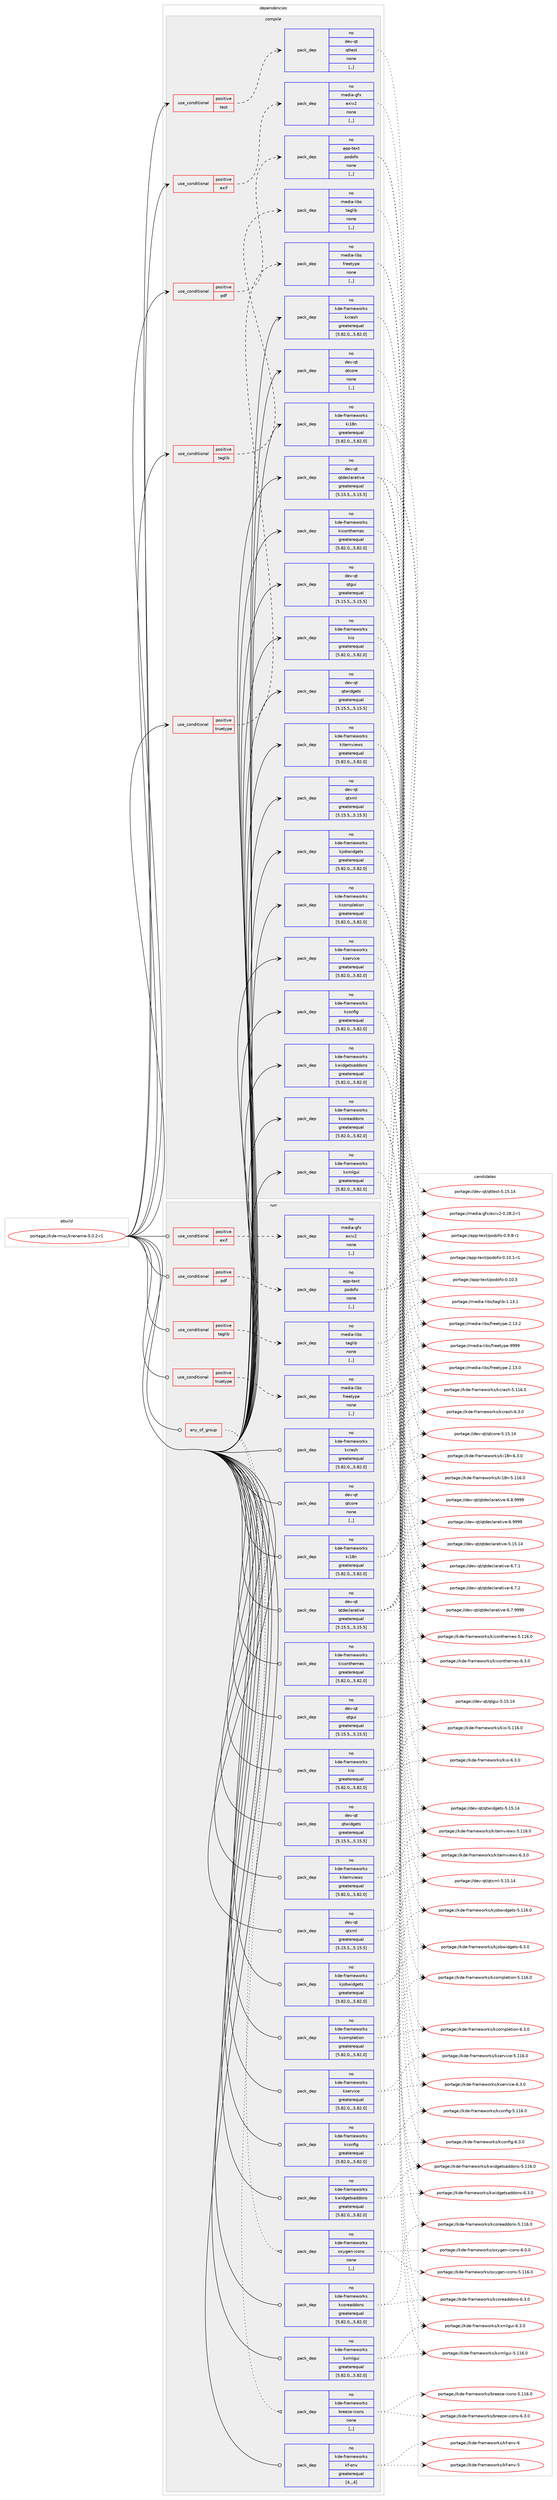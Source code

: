 digraph prolog {

# *************
# Graph options
# *************

newrank=true;
concentrate=true;
compound=true;
graph [rankdir=LR,fontname=Helvetica,fontsize=10,ranksep=1.5];#, ranksep=2.5, nodesep=0.2];
edge  [arrowhead=vee];
node  [fontname=Helvetica,fontsize=10];

# **********
# The ebuild
# **********

subgraph cluster_leftcol {
color=gray;
rank=same;
label=<<i>ebuild</i>>;
id [label="portage://kde-misc/krename-5.0.2-r1", color=red, width=4, href="../kde-misc/krename-5.0.2-r1.svg"];
}

# ****************
# The dependencies
# ****************

subgraph cluster_midcol {
color=gray;
label=<<i>dependencies</i>>;
subgraph cluster_compile {
fillcolor="#eeeeee";
style=filled;
label=<<i>compile</i>>;
subgraph cond66818 {
dependency261334 [label=<<TABLE BORDER="0" CELLBORDER="1" CELLSPACING="0" CELLPADDING="4"><TR><TD ROWSPAN="3" CELLPADDING="10">use_conditional</TD></TR><TR><TD>positive</TD></TR><TR><TD>exif</TD></TR></TABLE>>, shape=none, color=red];
subgraph pack192500 {
dependency261335 [label=<<TABLE BORDER="0" CELLBORDER="1" CELLSPACING="0" CELLPADDING="4" WIDTH="220"><TR><TD ROWSPAN="6" CELLPADDING="30">pack_dep</TD></TR><TR><TD WIDTH="110">no</TD></TR><TR><TD>media-gfx</TD></TR><TR><TD>exiv2</TD></TR><TR><TD>none</TD></TR><TR><TD>[,,]</TD></TR></TABLE>>, shape=none, color=blue];
}
dependency261334:e -> dependency261335:w [weight=20,style="dashed",arrowhead="vee"];
}
id:e -> dependency261334:w [weight=20,style="solid",arrowhead="vee"];
subgraph cond66819 {
dependency261336 [label=<<TABLE BORDER="0" CELLBORDER="1" CELLSPACING="0" CELLPADDING="4"><TR><TD ROWSPAN="3" CELLPADDING="10">use_conditional</TD></TR><TR><TD>positive</TD></TR><TR><TD>pdf</TD></TR></TABLE>>, shape=none, color=red];
subgraph pack192501 {
dependency261337 [label=<<TABLE BORDER="0" CELLBORDER="1" CELLSPACING="0" CELLPADDING="4" WIDTH="220"><TR><TD ROWSPAN="6" CELLPADDING="30">pack_dep</TD></TR><TR><TD WIDTH="110">no</TD></TR><TR><TD>app-text</TD></TR><TR><TD>podofo</TD></TR><TR><TD>none</TD></TR><TR><TD>[,,]</TD></TR></TABLE>>, shape=none, color=blue];
}
dependency261336:e -> dependency261337:w [weight=20,style="dashed",arrowhead="vee"];
}
id:e -> dependency261336:w [weight=20,style="solid",arrowhead="vee"];
subgraph cond66820 {
dependency261338 [label=<<TABLE BORDER="0" CELLBORDER="1" CELLSPACING="0" CELLPADDING="4"><TR><TD ROWSPAN="3" CELLPADDING="10">use_conditional</TD></TR><TR><TD>positive</TD></TR><TR><TD>taglib</TD></TR></TABLE>>, shape=none, color=red];
subgraph pack192502 {
dependency261339 [label=<<TABLE BORDER="0" CELLBORDER="1" CELLSPACING="0" CELLPADDING="4" WIDTH="220"><TR><TD ROWSPAN="6" CELLPADDING="30">pack_dep</TD></TR><TR><TD WIDTH="110">no</TD></TR><TR><TD>media-libs</TD></TR><TR><TD>taglib</TD></TR><TR><TD>none</TD></TR><TR><TD>[,,]</TD></TR></TABLE>>, shape=none, color=blue];
}
dependency261338:e -> dependency261339:w [weight=20,style="dashed",arrowhead="vee"];
}
id:e -> dependency261338:w [weight=20,style="solid",arrowhead="vee"];
subgraph cond66821 {
dependency261340 [label=<<TABLE BORDER="0" CELLBORDER="1" CELLSPACING="0" CELLPADDING="4"><TR><TD ROWSPAN="3" CELLPADDING="10">use_conditional</TD></TR><TR><TD>positive</TD></TR><TR><TD>test</TD></TR></TABLE>>, shape=none, color=red];
subgraph pack192503 {
dependency261341 [label=<<TABLE BORDER="0" CELLBORDER="1" CELLSPACING="0" CELLPADDING="4" WIDTH="220"><TR><TD ROWSPAN="6" CELLPADDING="30">pack_dep</TD></TR><TR><TD WIDTH="110">no</TD></TR><TR><TD>dev-qt</TD></TR><TR><TD>qttest</TD></TR><TR><TD>none</TD></TR><TR><TD>[,,]</TD></TR></TABLE>>, shape=none, color=blue];
}
dependency261340:e -> dependency261341:w [weight=20,style="dashed",arrowhead="vee"];
}
id:e -> dependency261340:w [weight=20,style="solid",arrowhead="vee"];
subgraph cond66822 {
dependency261342 [label=<<TABLE BORDER="0" CELLBORDER="1" CELLSPACING="0" CELLPADDING="4"><TR><TD ROWSPAN="3" CELLPADDING="10">use_conditional</TD></TR><TR><TD>positive</TD></TR><TR><TD>truetype</TD></TR></TABLE>>, shape=none, color=red];
subgraph pack192504 {
dependency261343 [label=<<TABLE BORDER="0" CELLBORDER="1" CELLSPACING="0" CELLPADDING="4" WIDTH="220"><TR><TD ROWSPAN="6" CELLPADDING="30">pack_dep</TD></TR><TR><TD WIDTH="110">no</TD></TR><TR><TD>media-libs</TD></TR><TR><TD>freetype</TD></TR><TR><TD>none</TD></TR><TR><TD>[,,]</TD></TR></TABLE>>, shape=none, color=blue];
}
dependency261342:e -> dependency261343:w [weight=20,style="dashed",arrowhead="vee"];
}
id:e -> dependency261342:w [weight=20,style="solid",arrowhead="vee"];
subgraph pack192505 {
dependency261344 [label=<<TABLE BORDER="0" CELLBORDER="1" CELLSPACING="0" CELLPADDING="4" WIDTH="220"><TR><TD ROWSPAN="6" CELLPADDING="30">pack_dep</TD></TR><TR><TD WIDTH="110">no</TD></TR><TR><TD>dev-qt</TD></TR><TR><TD>qtcore</TD></TR><TR><TD>none</TD></TR><TR><TD>[,,]</TD></TR></TABLE>>, shape=none, color=blue];
}
id:e -> dependency261344:w [weight=20,style="solid",arrowhead="vee"];
subgraph pack192506 {
dependency261345 [label=<<TABLE BORDER="0" CELLBORDER="1" CELLSPACING="0" CELLPADDING="4" WIDTH="220"><TR><TD ROWSPAN="6" CELLPADDING="30">pack_dep</TD></TR><TR><TD WIDTH="110">no</TD></TR><TR><TD>dev-qt</TD></TR><TR><TD>qtdeclarative</TD></TR><TR><TD>greaterequal</TD></TR><TR><TD>[5.15.5,,,5.15.5]</TD></TR></TABLE>>, shape=none, color=blue];
}
id:e -> dependency261345:w [weight=20,style="solid",arrowhead="vee"];
subgraph pack192507 {
dependency261346 [label=<<TABLE BORDER="0" CELLBORDER="1" CELLSPACING="0" CELLPADDING="4" WIDTH="220"><TR><TD ROWSPAN="6" CELLPADDING="30">pack_dep</TD></TR><TR><TD WIDTH="110">no</TD></TR><TR><TD>dev-qt</TD></TR><TR><TD>qtgui</TD></TR><TR><TD>greaterequal</TD></TR><TR><TD>[5.15.5,,,5.15.5]</TD></TR></TABLE>>, shape=none, color=blue];
}
id:e -> dependency261346:w [weight=20,style="solid",arrowhead="vee"];
subgraph pack192508 {
dependency261347 [label=<<TABLE BORDER="0" CELLBORDER="1" CELLSPACING="0" CELLPADDING="4" WIDTH="220"><TR><TD ROWSPAN="6" CELLPADDING="30">pack_dep</TD></TR><TR><TD WIDTH="110">no</TD></TR><TR><TD>dev-qt</TD></TR><TR><TD>qtwidgets</TD></TR><TR><TD>greaterequal</TD></TR><TR><TD>[5.15.5,,,5.15.5]</TD></TR></TABLE>>, shape=none, color=blue];
}
id:e -> dependency261347:w [weight=20,style="solid",arrowhead="vee"];
subgraph pack192509 {
dependency261348 [label=<<TABLE BORDER="0" CELLBORDER="1" CELLSPACING="0" CELLPADDING="4" WIDTH="220"><TR><TD ROWSPAN="6" CELLPADDING="30">pack_dep</TD></TR><TR><TD WIDTH="110">no</TD></TR><TR><TD>dev-qt</TD></TR><TR><TD>qtxml</TD></TR><TR><TD>greaterequal</TD></TR><TR><TD>[5.15.5,,,5.15.5]</TD></TR></TABLE>>, shape=none, color=blue];
}
id:e -> dependency261348:w [weight=20,style="solid",arrowhead="vee"];
subgraph pack192510 {
dependency261349 [label=<<TABLE BORDER="0" CELLBORDER="1" CELLSPACING="0" CELLPADDING="4" WIDTH="220"><TR><TD ROWSPAN="6" CELLPADDING="30">pack_dep</TD></TR><TR><TD WIDTH="110">no</TD></TR><TR><TD>kde-frameworks</TD></TR><TR><TD>kcompletion</TD></TR><TR><TD>greaterequal</TD></TR><TR><TD>[5.82.0,,,5.82.0]</TD></TR></TABLE>>, shape=none, color=blue];
}
id:e -> dependency261349:w [weight=20,style="solid",arrowhead="vee"];
subgraph pack192511 {
dependency261350 [label=<<TABLE BORDER="0" CELLBORDER="1" CELLSPACING="0" CELLPADDING="4" WIDTH="220"><TR><TD ROWSPAN="6" CELLPADDING="30">pack_dep</TD></TR><TR><TD WIDTH="110">no</TD></TR><TR><TD>kde-frameworks</TD></TR><TR><TD>kconfig</TD></TR><TR><TD>greaterequal</TD></TR><TR><TD>[5.82.0,,,5.82.0]</TD></TR></TABLE>>, shape=none, color=blue];
}
id:e -> dependency261350:w [weight=20,style="solid",arrowhead="vee"];
subgraph pack192512 {
dependency261351 [label=<<TABLE BORDER="0" CELLBORDER="1" CELLSPACING="0" CELLPADDING="4" WIDTH="220"><TR><TD ROWSPAN="6" CELLPADDING="30">pack_dep</TD></TR><TR><TD WIDTH="110">no</TD></TR><TR><TD>kde-frameworks</TD></TR><TR><TD>kcoreaddons</TD></TR><TR><TD>greaterequal</TD></TR><TR><TD>[5.82.0,,,5.82.0]</TD></TR></TABLE>>, shape=none, color=blue];
}
id:e -> dependency261351:w [weight=20,style="solid",arrowhead="vee"];
subgraph pack192513 {
dependency261352 [label=<<TABLE BORDER="0" CELLBORDER="1" CELLSPACING="0" CELLPADDING="4" WIDTH="220"><TR><TD ROWSPAN="6" CELLPADDING="30">pack_dep</TD></TR><TR><TD WIDTH="110">no</TD></TR><TR><TD>kde-frameworks</TD></TR><TR><TD>kcrash</TD></TR><TR><TD>greaterequal</TD></TR><TR><TD>[5.82.0,,,5.82.0]</TD></TR></TABLE>>, shape=none, color=blue];
}
id:e -> dependency261352:w [weight=20,style="solid",arrowhead="vee"];
subgraph pack192514 {
dependency261353 [label=<<TABLE BORDER="0" CELLBORDER="1" CELLSPACING="0" CELLPADDING="4" WIDTH="220"><TR><TD ROWSPAN="6" CELLPADDING="30">pack_dep</TD></TR><TR><TD WIDTH="110">no</TD></TR><TR><TD>kde-frameworks</TD></TR><TR><TD>ki18n</TD></TR><TR><TD>greaterequal</TD></TR><TR><TD>[5.82.0,,,5.82.0]</TD></TR></TABLE>>, shape=none, color=blue];
}
id:e -> dependency261353:w [weight=20,style="solid",arrowhead="vee"];
subgraph pack192515 {
dependency261354 [label=<<TABLE BORDER="0" CELLBORDER="1" CELLSPACING="0" CELLPADDING="4" WIDTH="220"><TR><TD ROWSPAN="6" CELLPADDING="30">pack_dep</TD></TR><TR><TD WIDTH="110">no</TD></TR><TR><TD>kde-frameworks</TD></TR><TR><TD>kiconthemes</TD></TR><TR><TD>greaterequal</TD></TR><TR><TD>[5.82.0,,,5.82.0]</TD></TR></TABLE>>, shape=none, color=blue];
}
id:e -> dependency261354:w [weight=20,style="solid",arrowhead="vee"];
subgraph pack192516 {
dependency261355 [label=<<TABLE BORDER="0" CELLBORDER="1" CELLSPACING="0" CELLPADDING="4" WIDTH="220"><TR><TD ROWSPAN="6" CELLPADDING="30">pack_dep</TD></TR><TR><TD WIDTH="110">no</TD></TR><TR><TD>kde-frameworks</TD></TR><TR><TD>kio</TD></TR><TR><TD>greaterequal</TD></TR><TR><TD>[5.82.0,,,5.82.0]</TD></TR></TABLE>>, shape=none, color=blue];
}
id:e -> dependency261355:w [weight=20,style="solid",arrowhead="vee"];
subgraph pack192517 {
dependency261356 [label=<<TABLE BORDER="0" CELLBORDER="1" CELLSPACING="0" CELLPADDING="4" WIDTH="220"><TR><TD ROWSPAN="6" CELLPADDING="30">pack_dep</TD></TR><TR><TD WIDTH="110">no</TD></TR><TR><TD>kde-frameworks</TD></TR><TR><TD>kitemviews</TD></TR><TR><TD>greaterequal</TD></TR><TR><TD>[5.82.0,,,5.82.0]</TD></TR></TABLE>>, shape=none, color=blue];
}
id:e -> dependency261356:w [weight=20,style="solid",arrowhead="vee"];
subgraph pack192518 {
dependency261357 [label=<<TABLE BORDER="0" CELLBORDER="1" CELLSPACING="0" CELLPADDING="4" WIDTH="220"><TR><TD ROWSPAN="6" CELLPADDING="30">pack_dep</TD></TR><TR><TD WIDTH="110">no</TD></TR><TR><TD>kde-frameworks</TD></TR><TR><TD>kjobwidgets</TD></TR><TR><TD>greaterequal</TD></TR><TR><TD>[5.82.0,,,5.82.0]</TD></TR></TABLE>>, shape=none, color=blue];
}
id:e -> dependency261357:w [weight=20,style="solid",arrowhead="vee"];
subgraph pack192519 {
dependency261358 [label=<<TABLE BORDER="0" CELLBORDER="1" CELLSPACING="0" CELLPADDING="4" WIDTH="220"><TR><TD ROWSPAN="6" CELLPADDING="30">pack_dep</TD></TR><TR><TD WIDTH="110">no</TD></TR><TR><TD>kde-frameworks</TD></TR><TR><TD>kservice</TD></TR><TR><TD>greaterequal</TD></TR><TR><TD>[5.82.0,,,5.82.0]</TD></TR></TABLE>>, shape=none, color=blue];
}
id:e -> dependency261358:w [weight=20,style="solid",arrowhead="vee"];
subgraph pack192520 {
dependency261359 [label=<<TABLE BORDER="0" CELLBORDER="1" CELLSPACING="0" CELLPADDING="4" WIDTH="220"><TR><TD ROWSPAN="6" CELLPADDING="30">pack_dep</TD></TR><TR><TD WIDTH="110">no</TD></TR><TR><TD>kde-frameworks</TD></TR><TR><TD>kwidgetsaddons</TD></TR><TR><TD>greaterequal</TD></TR><TR><TD>[5.82.0,,,5.82.0]</TD></TR></TABLE>>, shape=none, color=blue];
}
id:e -> dependency261359:w [weight=20,style="solid",arrowhead="vee"];
subgraph pack192521 {
dependency261360 [label=<<TABLE BORDER="0" CELLBORDER="1" CELLSPACING="0" CELLPADDING="4" WIDTH="220"><TR><TD ROWSPAN="6" CELLPADDING="30">pack_dep</TD></TR><TR><TD WIDTH="110">no</TD></TR><TR><TD>kde-frameworks</TD></TR><TR><TD>kxmlgui</TD></TR><TR><TD>greaterequal</TD></TR><TR><TD>[5.82.0,,,5.82.0]</TD></TR></TABLE>>, shape=none, color=blue];
}
id:e -> dependency261360:w [weight=20,style="solid",arrowhead="vee"];
}
subgraph cluster_compileandrun {
fillcolor="#eeeeee";
style=filled;
label=<<i>compile and run</i>>;
}
subgraph cluster_run {
fillcolor="#eeeeee";
style=filled;
label=<<i>run</i>>;
subgraph any1864 {
dependency261361 [label=<<TABLE BORDER="0" CELLBORDER="1" CELLSPACING="0" CELLPADDING="4"><TR><TD CELLPADDING="10">any_of_group</TD></TR></TABLE>>, shape=none, color=red];subgraph pack192522 {
dependency261362 [label=<<TABLE BORDER="0" CELLBORDER="1" CELLSPACING="0" CELLPADDING="4" WIDTH="220"><TR><TD ROWSPAN="6" CELLPADDING="30">pack_dep</TD></TR><TR><TD WIDTH="110">no</TD></TR><TR><TD>kde-frameworks</TD></TR><TR><TD>breeze-icons</TD></TR><TR><TD>none</TD></TR><TR><TD>[,,]</TD></TR></TABLE>>, shape=none, color=blue];
}
dependency261361:e -> dependency261362:w [weight=20,style="dotted",arrowhead="oinv"];
subgraph pack192523 {
dependency261363 [label=<<TABLE BORDER="0" CELLBORDER="1" CELLSPACING="0" CELLPADDING="4" WIDTH="220"><TR><TD ROWSPAN="6" CELLPADDING="30">pack_dep</TD></TR><TR><TD WIDTH="110">no</TD></TR><TR><TD>kde-frameworks</TD></TR><TR><TD>oxygen-icons</TD></TR><TR><TD>none</TD></TR><TR><TD>[,,]</TD></TR></TABLE>>, shape=none, color=blue];
}
dependency261361:e -> dependency261363:w [weight=20,style="dotted",arrowhead="oinv"];
}
id:e -> dependency261361:w [weight=20,style="solid",arrowhead="odot"];
subgraph cond66823 {
dependency261364 [label=<<TABLE BORDER="0" CELLBORDER="1" CELLSPACING="0" CELLPADDING="4"><TR><TD ROWSPAN="3" CELLPADDING="10">use_conditional</TD></TR><TR><TD>positive</TD></TR><TR><TD>exif</TD></TR></TABLE>>, shape=none, color=red];
subgraph pack192524 {
dependency261365 [label=<<TABLE BORDER="0" CELLBORDER="1" CELLSPACING="0" CELLPADDING="4" WIDTH="220"><TR><TD ROWSPAN="6" CELLPADDING="30">pack_dep</TD></TR><TR><TD WIDTH="110">no</TD></TR><TR><TD>media-gfx</TD></TR><TR><TD>exiv2</TD></TR><TR><TD>none</TD></TR><TR><TD>[,,]</TD></TR></TABLE>>, shape=none, color=blue];
}
dependency261364:e -> dependency261365:w [weight=20,style="dashed",arrowhead="vee"];
}
id:e -> dependency261364:w [weight=20,style="solid",arrowhead="odot"];
subgraph cond66824 {
dependency261366 [label=<<TABLE BORDER="0" CELLBORDER="1" CELLSPACING="0" CELLPADDING="4"><TR><TD ROWSPAN="3" CELLPADDING="10">use_conditional</TD></TR><TR><TD>positive</TD></TR><TR><TD>pdf</TD></TR></TABLE>>, shape=none, color=red];
subgraph pack192525 {
dependency261367 [label=<<TABLE BORDER="0" CELLBORDER="1" CELLSPACING="0" CELLPADDING="4" WIDTH="220"><TR><TD ROWSPAN="6" CELLPADDING="30">pack_dep</TD></TR><TR><TD WIDTH="110">no</TD></TR><TR><TD>app-text</TD></TR><TR><TD>podofo</TD></TR><TR><TD>none</TD></TR><TR><TD>[,,]</TD></TR></TABLE>>, shape=none, color=blue];
}
dependency261366:e -> dependency261367:w [weight=20,style="dashed",arrowhead="vee"];
}
id:e -> dependency261366:w [weight=20,style="solid",arrowhead="odot"];
subgraph cond66825 {
dependency261368 [label=<<TABLE BORDER="0" CELLBORDER="1" CELLSPACING="0" CELLPADDING="4"><TR><TD ROWSPAN="3" CELLPADDING="10">use_conditional</TD></TR><TR><TD>positive</TD></TR><TR><TD>taglib</TD></TR></TABLE>>, shape=none, color=red];
subgraph pack192526 {
dependency261369 [label=<<TABLE BORDER="0" CELLBORDER="1" CELLSPACING="0" CELLPADDING="4" WIDTH="220"><TR><TD ROWSPAN="6" CELLPADDING="30">pack_dep</TD></TR><TR><TD WIDTH="110">no</TD></TR><TR><TD>media-libs</TD></TR><TR><TD>taglib</TD></TR><TR><TD>none</TD></TR><TR><TD>[,,]</TD></TR></TABLE>>, shape=none, color=blue];
}
dependency261368:e -> dependency261369:w [weight=20,style="dashed",arrowhead="vee"];
}
id:e -> dependency261368:w [weight=20,style="solid",arrowhead="odot"];
subgraph cond66826 {
dependency261370 [label=<<TABLE BORDER="0" CELLBORDER="1" CELLSPACING="0" CELLPADDING="4"><TR><TD ROWSPAN="3" CELLPADDING="10">use_conditional</TD></TR><TR><TD>positive</TD></TR><TR><TD>truetype</TD></TR></TABLE>>, shape=none, color=red];
subgraph pack192527 {
dependency261371 [label=<<TABLE BORDER="0" CELLBORDER="1" CELLSPACING="0" CELLPADDING="4" WIDTH="220"><TR><TD ROWSPAN="6" CELLPADDING="30">pack_dep</TD></TR><TR><TD WIDTH="110">no</TD></TR><TR><TD>media-libs</TD></TR><TR><TD>freetype</TD></TR><TR><TD>none</TD></TR><TR><TD>[,,]</TD></TR></TABLE>>, shape=none, color=blue];
}
dependency261370:e -> dependency261371:w [weight=20,style="dashed",arrowhead="vee"];
}
id:e -> dependency261370:w [weight=20,style="solid",arrowhead="odot"];
subgraph pack192528 {
dependency261372 [label=<<TABLE BORDER="0" CELLBORDER="1" CELLSPACING="0" CELLPADDING="4" WIDTH="220"><TR><TD ROWSPAN="6" CELLPADDING="30">pack_dep</TD></TR><TR><TD WIDTH="110">no</TD></TR><TR><TD>dev-qt</TD></TR><TR><TD>qtcore</TD></TR><TR><TD>none</TD></TR><TR><TD>[,,]</TD></TR></TABLE>>, shape=none, color=blue];
}
id:e -> dependency261372:w [weight=20,style="solid",arrowhead="odot"];
subgraph pack192529 {
dependency261373 [label=<<TABLE BORDER="0" CELLBORDER="1" CELLSPACING="0" CELLPADDING="4" WIDTH="220"><TR><TD ROWSPAN="6" CELLPADDING="30">pack_dep</TD></TR><TR><TD WIDTH="110">no</TD></TR><TR><TD>dev-qt</TD></TR><TR><TD>qtdeclarative</TD></TR><TR><TD>greaterequal</TD></TR><TR><TD>[5.15.5,,,5.15.5]</TD></TR></TABLE>>, shape=none, color=blue];
}
id:e -> dependency261373:w [weight=20,style="solid",arrowhead="odot"];
subgraph pack192530 {
dependency261374 [label=<<TABLE BORDER="0" CELLBORDER="1" CELLSPACING="0" CELLPADDING="4" WIDTH="220"><TR><TD ROWSPAN="6" CELLPADDING="30">pack_dep</TD></TR><TR><TD WIDTH="110">no</TD></TR><TR><TD>dev-qt</TD></TR><TR><TD>qtgui</TD></TR><TR><TD>greaterequal</TD></TR><TR><TD>[5.15.5,,,5.15.5]</TD></TR></TABLE>>, shape=none, color=blue];
}
id:e -> dependency261374:w [weight=20,style="solid",arrowhead="odot"];
subgraph pack192531 {
dependency261375 [label=<<TABLE BORDER="0" CELLBORDER="1" CELLSPACING="0" CELLPADDING="4" WIDTH="220"><TR><TD ROWSPAN="6" CELLPADDING="30">pack_dep</TD></TR><TR><TD WIDTH="110">no</TD></TR><TR><TD>dev-qt</TD></TR><TR><TD>qtwidgets</TD></TR><TR><TD>greaterequal</TD></TR><TR><TD>[5.15.5,,,5.15.5]</TD></TR></TABLE>>, shape=none, color=blue];
}
id:e -> dependency261375:w [weight=20,style="solid",arrowhead="odot"];
subgraph pack192532 {
dependency261376 [label=<<TABLE BORDER="0" CELLBORDER="1" CELLSPACING="0" CELLPADDING="4" WIDTH="220"><TR><TD ROWSPAN="6" CELLPADDING="30">pack_dep</TD></TR><TR><TD WIDTH="110">no</TD></TR><TR><TD>dev-qt</TD></TR><TR><TD>qtxml</TD></TR><TR><TD>greaterequal</TD></TR><TR><TD>[5.15.5,,,5.15.5]</TD></TR></TABLE>>, shape=none, color=blue];
}
id:e -> dependency261376:w [weight=20,style="solid",arrowhead="odot"];
subgraph pack192533 {
dependency261377 [label=<<TABLE BORDER="0" CELLBORDER="1" CELLSPACING="0" CELLPADDING="4" WIDTH="220"><TR><TD ROWSPAN="6" CELLPADDING="30">pack_dep</TD></TR><TR><TD WIDTH="110">no</TD></TR><TR><TD>kde-frameworks</TD></TR><TR><TD>kcompletion</TD></TR><TR><TD>greaterequal</TD></TR><TR><TD>[5.82.0,,,5.82.0]</TD></TR></TABLE>>, shape=none, color=blue];
}
id:e -> dependency261377:w [weight=20,style="solid",arrowhead="odot"];
subgraph pack192534 {
dependency261378 [label=<<TABLE BORDER="0" CELLBORDER="1" CELLSPACING="0" CELLPADDING="4" WIDTH="220"><TR><TD ROWSPAN="6" CELLPADDING="30">pack_dep</TD></TR><TR><TD WIDTH="110">no</TD></TR><TR><TD>kde-frameworks</TD></TR><TR><TD>kconfig</TD></TR><TR><TD>greaterequal</TD></TR><TR><TD>[5.82.0,,,5.82.0]</TD></TR></TABLE>>, shape=none, color=blue];
}
id:e -> dependency261378:w [weight=20,style="solid",arrowhead="odot"];
subgraph pack192535 {
dependency261379 [label=<<TABLE BORDER="0" CELLBORDER="1" CELLSPACING="0" CELLPADDING="4" WIDTH="220"><TR><TD ROWSPAN="6" CELLPADDING="30">pack_dep</TD></TR><TR><TD WIDTH="110">no</TD></TR><TR><TD>kde-frameworks</TD></TR><TR><TD>kcoreaddons</TD></TR><TR><TD>greaterequal</TD></TR><TR><TD>[5.82.0,,,5.82.0]</TD></TR></TABLE>>, shape=none, color=blue];
}
id:e -> dependency261379:w [weight=20,style="solid",arrowhead="odot"];
subgraph pack192536 {
dependency261380 [label=<<TABLE BORDER="0" CELLBORDER="1" CELLSPACING="0" CELLPADDING="4" WIDTH="220"><TR><TD ROWSPAN="6" CELLPADDING="30">pack_dep</TD></TR><TR><TD WIDTH="110">no</TD></TR><TR><TD>kde-frameworks</TD></TR><TR><TD>kcrash</TD></TR><TR><TD>greaterequal</TD></TR><TR><TD>[5.82.0,,,5.82.0]</TD></TR></TABLE>>, shape=none, color=blue];
}
id:e -> dependency261380:w [weight=20,style="solid",arrowhead="odot"];
subgraph pack192537 {
dependency261381 [label=<<TABLE BORDER="0" CELLBORDER="1" CELLSPACING="0" CELLPADDING="4" WIDTH="220"><TR><TD ROWSPAN="6" CELLPADDING="30">pack_dep</TD></TR><TR><TD WIDTH="110">no</TD></TR><TR><TD>kde-frameworks</TD></TR><TR><TD>kf-env</TD></TR><TR><TD>greaterequal</TD></TR><TR><TD>[4,,,4]</TD></TR></TABLE>>, shape=none, color=blue];
}
id:e -> dependency261381:w [weight=20,style="solid",arrowhead="odot"];
subgraph pack192538 {
dependency261382 [label=<<TABLE BORDER="0" CELLBORDER="1" CELLSPACING="0" CELLPADDING="4" WIDTH="220"><TR><TD ROWSPAN="6" CELLPADDING="30">pack_dep</TD></TR><TR><TD WIDTH="110">no</TD></TR><TR><TD>kde-frameworks</TD></TR><TR><TD>ki18n</TD></TR><TR><TD>greaterequal</TD></TR><TR><TD>[5.82.0,,,5.82.0]</TD></TR></TABLE>>, shape=none, color=blue];
}
id:e -> dependency261382:w [weight=20,style="solid",arrowhead="odot"];
subgraph pack192539 {
dependency261383 [label=<<TABLE BORDER="0" CELLBORDER="1" CELLSPACING="0" CELLPADDING="4" WIDTH="220"><TR><TD ROWSPAN="6" CELLPADDING="30">pack_dep</TD></TR><TR><TD WIDTH="110">no</TD></TR><TR><TD>kde-frameworks</TD></TR><TR><TD>kiconthemes</TD></TR><TR><TD>greaterequal</TD></TR><TR><TD>[5.82.0,,,5.82.0]</TD></TR></TABLE>>, shape=none, color=blue];
}
id:e -> dependency261383:w [weight=20,style="solid",arrowhead="odot"];
subgraph pack192540 {
dependency261384 [label=<<TABLE BORDER="0" CELLBORDER="1" CELLSPACING="0" CELLPADDING="4" WIDTH="220"><TR><TD ROWSPAN="6" CELLPADDING="30">pack_dep</TD></TR><TR><TD WIDTH="110">no</TD></TR><TR><TD>kde-frameworks</TD></TR><TR><TD>kio</TD></TR><TR><TD>greaterequal</TD></TR><TR><TD>[5.82.0,,,5.82.0]</TD></TR></TABLE>>, shape=none, color=blue];
}
id:e -> dependency261384:w [weight=20,style="solid",arrowhead="odot"];
subgraph pack192541 {
dependency261385 [label=<<TABLE BORDER="0" CELLBORDER="1" CELLSPACING="0" CELLPADDING="4" WIDTH="220"><TR><TD ROWSPAN="6" CELLPADDING="30">pack_dep</TD></TR><TR><TD WIDTH="110">no</TD></TR><TR><TD>kde-frameworks</TD></TR><TR><TD>kitemviews</TD></TR><TR><TD>greaterequal</TD></TR><TR><TD>[5.82.0,,,5.82.0]</TD></TR></TABLE>>, shape=none, color=blue];
}
id:e -> dependency261385:w [weight=20,style="solid",arrowhead="odot"];
subgraph pack192542 {
dependency261386 [label=<<TABLE BORDER="0" CELLBORDER="1" CELLSPACING="0" CELLPADDING="4" WIDTH="220"><TR><TD ROWSPAN="6" CELLPADDING="30">pack_dep</TD></TR><TR><TD WIDTH="110">no</TD></TR><TR><TD>kde-frameworks</TD></TR><TR><TD>kjobwidgets</TD></TR><TR><TD>greaterequal</TD></TR><TR><TD>[5.82.0,,,5.82.0]</TD></TR></TABLE>>, shape=none, color=blue];
}
id:e -> dependency261386:w [weight=20,style="solid",arrowhead="odot"];
subgraph pack192543 {
dependency261387 [label=<<TABLE BORDER="0" CELLBORDER="1" CELLSPACING="0" CELLPADDING="4" WIDTH="220"><TR><TD ROWSPAN="6" CELLPADDING="30">pack_dep</TD></TR><TR><TD WIDTH="110">no</TD></TR><TR><TD>kde-frameworks</TD></TR><TR><TD>kservice</TD></TR><TR><TD>greaterequal</TD></TR><TR><TD>[5.82.0,,,5.82.0]</TD></TR></TABLE>>, shape=none, color=blue];
}
id:e -> dependency261387:w [weight=20,style="solid",arrowhead="odot"];
subgraph pack192544 {
dependency261388 [label=<<TABLE BORDER="0" CELLBORDER="1" CELLSPACING="0" CELLPADDING="4" WIDTH="220"><TR><TD ROWSPAN="6" CELLPADDING="30">pack_dep</TD></TR><TR><TD WIDTH="110">no</TD></TR><TR><TD>kde-frameworks</TD></TR><TR><TD>kwidgetsaddons</TD></TR><TR><TD>greaterequal</TD></TR><TR><TD>[5.82.0,,,5.82.0]</TD></TR></TABLE>>, shape=none, color=blue];
}
id:e -> dependency261388:w [weight=20,style="solid",arrowhead="odot"];
subgraph pack192545 {
dependency261389 [label=<<TABLE BORDER="0" CELLBORDER="1" CELLSPACING="0" CELLPADDING="4" WIDTH="220"><TR><TD ROWSPAN="6" CELLPADDING="30">pack_dep</TD></TR><TR><TD WIDTH="110">no</TD></TR><TR><TD>kde-frameworks</TD></TR><TR><TD>kxmlgui</TD></TR><TR><TD>greaterequal</TD></TR><TR><TD>[5.82.0,,,5.82.0]</TD></TR></TABLE>>, shape=none, color=blue];
}
id:e -> dependency261389:w [weight=20,style="solid",arrowhead="odot"];
}
}

# **************
# The candidates
# **************

subgraph cluster_choices {
rank=same;
color=gray;
label=<<i>candidates</i>>;

subgraph choice192500 {
color=black;
nodesep=1;
choice10910110010597451031021204710112010511850454846505646504511449 [label="portage://media-gfx/exiv2-0.28.2-r1", color=red, width=4,href="../media-gfx/exiv2-0.28.2-r1.svg"];
dependency261335:e -> choice10910110010597451031021204710112010511850454846505646504511449:w [style=dotted,weight="100"];
}
subgraph choice192501 {
color=black;
nodesep=1;
choice971121124511610112011647112111100111102111454846494846494511449 [label="portage://app-text/podofo-0.10.1-r1", color=red, width=4,href="../app-text/podofo-0.10.1-r1.svg"];
choice97112112451161011201164711211110011110211145484649484651 [label="portage://app-text/podofo-0.10.3", color=red, width=4,href="../app-text/podofo-0.10.3.svg"];
choice9711211245116101120116471121111001111021114548465746564511449 [label="portage://app-text/podofo-0.9.8-r1", color=red, width=4,href="../app-text/podofo-0.9.8-r1.svg"];
dependency261337:e -> choice971121124511610112011647112111100111102111454846494846494511449:w [style=dotted,weight="100"];
dependency261337:e -> choice97112112451161011201164711211110011110211145484649484651:w [style=dotted,weight="100"];
dependency261337:e -> choice9711211245116101120116471121111001111021114548465746564511449:w [style=dotted,weight="100"];
}
subgraph choice192502 {
color=black;
nodesep=1;
choice10910110010597451081059811547116971031081059845494649514649 [label="portage://media-libs/taglib-1.13.1", color=red, width=4,href="../media-libs/taglib-1.13.1.svg"];
dependency261339:e -> choice10910110010597451081059811547116971031081059845494649514649:w [style=dotted,weight="100"];
}
subgraph choice192503 {
color=black;
nodesep=1;
choice10010111845113116471131161161011151164553464953464952 [label="portage://dev-qt/qttest-5.15.14", color=red, width=4,href="../dev-qt/qttest-5.15.14.svg"];
dependency261341:e -> choice10010111845113116471131161161011151164553464953464952:w [style=dotted,weight="100"];
}
subgraph choice192504 {
color=black;
nodesep=1;
choice1091011001059745108105981154710211410110111612111210145504649514648 [label="portage://media-libs/freetype-2.13.0", color=red, width=4,href="../media-libs/freetype-2.13.0.svg"];
choice1091011001059745108105981154710211410110111612111210145504649514650 [label="portage://media-libs/freetype-2.13.2", color=red, width=4,href="../media-libs/freetype-2.13.2.svg"];
choice109101100105974510810598115471021141011011161211121014557575757 [label="portage://media-libs/freetype-9999", color=red, width=4,href="../media-libs/freetype-9999.svg"];
dependency261343:e -> choice1091011001059745108105981154710211410110111612111210145504649514648:w [style=dotted,weight="100"];
dependency261343:e -> choice1091011001059745108105981154710211410110111612111210145504649514650:w [style=dotted,weight="100"];
dependency261343:e -> choice109101100105974510810598115471021141011011161211121014557575757:w [style=dotted,weight="100"];
}
subgraph choice192505 {
color=black;
nodesep=1;
choice1001011184511311647113116991111141014553464953464952 [label="portage://dev-qt/qtcore-5.15.14", color=red, width=4,href="../dev-qt/qtcore-5.15.14.svg"];
dependency261344:e -> choice1001011184511311647113116991111141014553464953464952:w [style=dotted,weight="100"];
}
subgraph choice192506 {
color=black;
nodesep=1;
choice10010111845113116471131161001019910897114971161051181014553464953464952 [label="portage://dev-qt/qtdeclarative-5.15.14", color=red, width=4,href="../dev-qt/qtdeclarative-5.15.14.svg"];
choice1001011184511311647113116100101991089711497116105118101455446554649 [label="portage://dev-qt/qtdeclarative-6.7.1", color=red, width=4,href="../dev-qt/qtdeclarative-6.7.1.svg"];
choice1001011184511311647113116100101991089711497116105118101455446554650 [label="portage://dev-qt/qtdeclarative-6.7.2", color=red, width=4,href="../dev-qt/qtdeclarative-6.7.2.svg"];
choice1001011184511311647113116100101991089711497116105118101455446554657575757 [label="portage://dev-qt/qtdeclarative-6.7.9999", color=red, width=4,href="../dev-qt/qtdeclarative-6.7.9999.svg"];
choice1001011184511311647113116100101991089711497116105118101455446564657575757 [label="portage://dev-qt/qtdeclarative-6.8.9999", color=red, width=4,href="../dev-qt/qtdeclarative-6.8.9999.svg"];
choice100101118451131164711311610010199108971149711610511810145544657575757 [label="portage://dev-qt/qtdeclarative-6.9999", color=red, width=4,href="../dev-qt/qtdeclarative-6.9999.svg"];
dependency261345:e -> choice10010111845113116471131161001019910897114971161051181014553464953464952:w [style=dotted,weight="100"];
dependency261345:e -> choice1001011184511311647113116100101991089711497116105118101455446554649:w [style=dotted,weight="100"];
dependency261345:e -> choice1001011184511311647113116100101991089711497116105118101455446554650:w [style=dotted,weight="100"];
dependency261345:e -> choice1001011184511311647113116100101991089711497116105118101455446554657575757:w [style=dotted,weight="100"];
dependency261345:e -> choice1001011184511311647113116100101991089711497116105118101455446564657575757:w [style=dotted,weight="100"];
dependency261345:e -> choice100101118451131164711311610010199108971149711610511810145544657575757:w [style=dotted,weight="100"];
}
subgraph choice192507 {
color=black;
nodesep=1;
choice10010111845113116471131161031171054553464953464952 [label="portage://dev-qt/qtgui-5.15.14", color=red, width=4,href="../dev-qt/qtgui-5.15.14.svg"];
dependency261346:e -> choice10010111845113116471131161031171054553464953464952:w [style=dotted,weight="100"];
}
subgraph choice192508 {
color=black;
nodesep=1;
choice10010111845113116471131161191051001031011161154553464953464952 [label="portage://dev-qt/qtwidgets-5.15.14", color=red, width=4,href="../dev-qt/qtwidgets-5.15.14.svg"];
dependency261347:e -> choice10010111845113116471131161191051001031011161154553464953464952:w [style=dotted,weight="100"];
}
subgraph choice192509 {
color=black;
nodesep=1;
choice10010111845113116471131161201091084553464953464952 [label="portage://dev-qt/qtxml-5.15.14", color=red, width=4,href="../dev-qt/qtxml-5.15.14.svg"];
dependency261348:e -> choice10010111845113116471131161201091084553464953464952:w [style=dotted,weight="100"];
}
subgraph choice192510 {
color=black;
nodesep=1;
choice107100101451021149710910111911111410711547107991111091121081011161051111104553464949544648 [label="portage://kde-frameworks/kcompletion-5.116.0", color=red, width=4,href="../kde-frameworks/kcompletion-5.116.0.svg"];
choice10710010145102114971091011191111141071154710799111109112108101116105111110455446514648 [label="portage://kde-frameworks/kcompletion-6.3.0", color=red, width=4,href="../kde-frameworks/kcompletion-6.3.0.svg"];
dependency261349:e -> choice107100101451021149710910111911111410711547107991111091121081011161051111104553464949544648:w [style=dotted,weight="100"];
dependency261349:e -> choice10710010145102114971091011191111141071154710799111109112108101116105111110455446514648:w [style=dotted,weight="100"];
}
subgraph choice192511 {
color=black;
nodesep=1;
choice107100101451021149710910111911111410711547107991111101021051034553464949544648 [label="portage://kde-frameworks/kconfig-5.116.0", color=red, width=4,href="../kde-frameworks/kconfig-5.116.0.svg"];
choice10710010145102114971091011191111141071154710799111110102105103455446514648 [label="portage://kde-frameworks/kconfig-6.3.0", color=red, width=4,href="../kde-frameworks/kconfig-6.3.0.svg"];
dependency261350:e -> choice107100101451021149710910111911111410711547107991111101021051034553464949544648:w [style=dotted,weight="100"];
dependency261350:e -> choice10710010145102114971091011191111141071154710799111110102105103455446514648:w [style=dotted,weight="100"];
}
subgraph choice192512 {
color=black;
nodesep=1;
choice10710010145102114971091011191111141071154710799111114101971001001111101154553464949544648 [label="portage://kde-frameworks/kcoreaddons-5.116.0", color=red, width=4,href="../kde-frameworks/kcoreaddons-5.116.0.svg"];
choice1071001014510211497109101119111114107115471079911111410197100100111110115455446514648 [label="portage://kde-frameworks/kcoreaddons-6.3.0", color=red, width=4,href="../kde-frameworks/kcoreaddons-6.3.0.svg"];
dependency261351:e -> choice10710010145102114971091011191111141071154710799111114101971001001111101154553464949544648:w [style=dotted,weight="100"];
dependency261351:e -> choice1071001014510211497109101119111114107115471079911111410197100100111110115455446514648:w [style=dotted,weight="100"];
}
subgraph choice192513 {
color=black;
nodesep=1;
choice10710010145102114971091011191111141071154710799114971151044553464949544648 [label="portage://kde-frameworks/kcrash-5.116.0", color=red, width=4,href="../kde-frameworks/kcrash-5.116.0.svg"];
choice1071001014510211497109101119111114107115471079911497115104455446514648 [label="portage://kde-frameworks/kcrash-6.3.0", color=red, width=4,href="../kde-frameworks/kcrash-6.3.0.svg"];
dependency261352:e -> choice10710010145102114971091011191111141071154710799114971151044553464949544648:w [style=dotted,weight="100"];
dependency261352:e -> choice1071001014510211497109101119111114107115471079911497115104455446514648:w [style=dotted,weight="100"];
}
subgraph choice192514 {
color=black;
nodesep=1;
choice10710010145102114971091011191111141071154710710549561104553464949544648 [label="portage://kde-frameworks/ki18n-5.116.0", color=red, width=4,href="../kde-frameworks/ki18n-5.116.0.svg"];
choice1071001014510211497109101119111114107115471071054956110455446514648 [label="portage://kde-frameworks/ki18n-6.3.0", color=red, width=4,href="../kde-frameworks/ki18n-6.3.0.svg"];
dependency261353:e -> choice10710010145102114971091011191111141071154710710549561104553464949544648:w [style=dotted,weight="100"];
dependency261353:e -> choice1071001014510211497109101119111114107115471071054956110455446514648:w [style=dotted,weight="100"];
}
subgraph choice192515 {
color=black;
nodesep=1;
choice107100101451021149710910111911111410711547107105991111101161041011091011154553464949544648 [label="portage://kde-frameworks/kiconthemes-5.116.0", color=red, width=4,href="../kde-frameworks/kiconthemes-5.116.0.svg"];
choice10710010145102114971091011191111141071154710710599111110116104101109101115455446514648 [label="portage://kde-frameworks/kiconthemes-6.3.0", color=red, width=4,href="../kde-frameworks/kiconthemes-6.3.0.svg"];
dependency261354:e -> choice107100101451021149710910111911111410711547107105991111101161041011091011154553464949544648:w [style=dotted,weight="100"];
dependency261354:e -> choice10710010145102114971091011191111141071154710710599111110116104101109101115455446514648:w [style=dotted,weight="100"];
}
subgraph choice192516 {
color=black;
nodesep=1;
choice1071001014510211497109101119111114107115471071051114553464949544648 [label="portage://kde-frameworks/kio-5.116.0", color=red, width=4,href="../kde-frameworks/kio-5.116.0.svg"];
choice107100101451021149710910111911111410711547107105111455446514648 [label="portage://kde-frameworks/kio-6.3.0", color=red, width=4,href="../kde-frameworks/kio-6.3.0.svg"];
dependency261355:e -> choice1071001014510211497109101119111114107115471071051114553464949544648:w [style=dotted,weight="100"];
dependency261355:e -> choice107100101451021149710910111911111410711547107105111455446514648:w [style=dotted,weight="100"];
}
subgraph choice192517 {
color=black;
nodesep=1;
choice1071001014510211497109101119111114107115471071051161011091181051011191154553464949544648 [label="portage://kde-frameworks/kitemviews-5.116.0", color=red, width=4,href="../kde-frameworks/kitemviews-5.116.0.svg"];
choice107100101451021149710910111911111410711547107105116101109118105101119115455446514648 [label="portage://kde-frameworks/kitemviews-6.3.0", color=red, width=4,href="../kde-frameworks/kitemviews-6.3.0.svg"];
dependency261356:e -> choice1071001014510211497109101119111114107115471071051161011091181051011191154553464949544648:w [style=dotted,weight="100"];
dependency261356:e -> choice107100101451021149710910111911111410711547107105116101109118105101119115455446514648:w [style=dotted,weight="100"];
}
subgraph choice192518 {
color=black;
nodesep=1;
choice107100101451021149710910111911111410711547107106111981191051001031011161154553464949544648 [label="portage://kde-frameworks/kjobwidgets-5.116.0", color=red, width=4,href="../kde-frameworks/kjobwidgets-5.116.0.svg"];
choice10710010145102114971091011191111141071154710710611198119105100103101116115455446514648 [label="portage://kde-frameworks/kjobwidgets-6.3.0", color=red, width=4,href="../kde-frameworks/kjobwidgets-6.3.0.svg"];
dependency261357:e -> choice107100101451021149710910111911111410711547107106111981191051001031011161154553464949544648:w [style=dotted,weight="100"];
dependency261357:e -> choice10710010145102114971091011191111141071154710710611198119105100103101116115455446514648:w [style=dotted,weight="100"];
}
subgraph choice192519 {
color=black;
nodesep=1;
choice107100101451021149710910111911111410711547107115101114118105991014553464949544648 [label="portage://kde-frameworks/kservice-5.116.0", color=red, width=4,href="../kde-frameworks/kservice-5.116.0.svg"];
choice10710010145102114971091011191111141071154710711510111411810599101455446514648 [label="portage://kde-frameworks/kservice-6.3.0", color=red, width=4,href="../kde-frameworks/kservice-6.3.0.svg"];
dependency261358:e -> choice107100101451021149710910111911111410711547107115101114118105991014553464949544648:w [style=dotted,weight="100"];
dependency261358:e -> choice10710010145102114971091011191111141071154710711510111411810599101455446514648:w [style=dotted,weight="100"];
}
subgraph choice192520 {
color=black;
nodesep=1;
choice107100101451021149710910111911111410711547107119105100103101116115971001001111101154553464949544648 [label="portage://kde-frameworks/kwidgetsaddons-5.116.0", color=red, width=4,href="../kde-frameworks/kwidgetsaddons-5.116.0.svg"];
choice10710010145102114971091011191111141071154710711910510010310111611597100100111110115455446514648 [label="portage://kde-frameworks/kwidgetsaddons-6.3.0", color=red, width=4,href="../kde-frameworks/kwidgetsaddons-6.3.0.svg"];
dependency261359:e -> choice107100101451021149710910111911111410711547107119105100103101116115971001001111101154553464949544648:w [style=dotted,weight="100"];
dependency261359:e -> choice10710010145102114971091011191111141071154710711910510010310111611597100100111110115455446514648:w [style=dotted,weight="100"];
}
subgraph choice192521 {
color=black;
nodesep=1;
choice1071001014510211497109101119111114107115471071201091081031171054553464949544648 [label="portage://kde-frameworks/kxmlgui-5.116.0", color=red, width=4,href="../kde-frameworks/kxmlgui-5.116.0.svg"];
choice107100101451021149710910111911111410711547107120109108103117105455446514648 [label="portage://kde-frameworks/kxmlgui-6.3.0", color=red, width=4,href="../kde-frameworks/kxmlgui-6.3.0.svg"];
dependency261360:e -> choice1071001014510211497109101119111114107115471071201091081031171054553464949544648:w [style=dotted,weight="100"];
dependency261360:e -> choice107100101451021149710910111911111410711547107120109108103117105455446514648:w [style=dotted,weight="100"];
}
subgraph choice192522 {
color=black;
nodesep=1;
choice1071001014510211497109101119111114107115479811410110112210145105991111101154553464949544648 [label="portage://kde-frameworks/breeze-icons-5.116.0", color=red, width=4,href="../kde-frameworks/breeze-icons-5.116.0.svg"];
choice107100101451021149710910111911111410711547981141011011221014510599111110115455446514648 [label="portage://kde-frameworks/breeze-icons-6.3.0", color=red, width=4,href="../kde-frameworks/breeze-icons-6.3.0.svg"];
dependency261362:e -> choice1071001014510211497109101119111114107115479811410110112210145105991111101154553464949544648:w [style=dotted,weight="100"];
dependency261362:e -> choice107100101451021149710910111911111410711547981141011011221014510599111110115455446514648:w [style=dotted,weight="100"];
}
subgraph choice192523 {
color=black;
nodesep=1;
choice10710010145102114971091011191111141071154711112012110310111045105991111101154553464949544648 [label="portage://kde-frameworks/oxygen-icons-5.116.0", color=red, width=4,href="../kde-frameworks/oxygen-icons-5.116.0.svg"];
choice1071001014510211497109101119111114107115471111201211031011104510599111110115455446484648 [label="portage://kde-frameworks/oxygen-icons-6.0.0", color=red, width=4,href="../kde-frameworks/oxygen-icons-6.0.0.svg"];
dependency261363:e -> choice10710010145102114971091011191111141071154711112012110310111045105991111101154553464949544648:w [style=dotted,weight="100"];
dependency261363:e -> choice1071001014510211497109101119111114107115471111201211031011104510599111110115455446484648:w [style=dotted,weight="100"];
}
subgraph choice192524 {
color=black;
nodesep=1;
choice10910110010597451031021204710112010511850454846505646504511449 [label="portage://media-gfx/exiv2-0.28.2-r1", color=red, width=4,href="../media-gfx/exiv2-0.28.2-r1.svg"];
dependency261365:e -> choice10910110010597451031021204710112010511850454846505646504511449:w [style=dotted,weight="100"];
}
subgraph choice192525 {
color=black;
nodesep=1;
choice971121124511610112011647112111100111102111454846494846494511449 [label="portage://app-text/podofo-0.10.1-r1", color=red, width=4,href="../app-text/podofo-0.10.1-r1.svg"];
choice97112112451161011201164711211110011110211145484649484651 [label="portage://app-text/podofo-0.10.3", color=red, width=4,href="../app-text/podofo-0.10.3.svg"];
choice9711211245116101120116471121111001111021114548465746564511449 [label="portage://app-text/podofo-0.9.8-r1", color=red, width=4,href="../app-text/podofo-0.9.8-r1.svg"];
dependency261367:e -> choice971121124511610112011647112111100111102111454846494846494511449:w [style=dotted,weight="100"];
dependency261367:e -> choice97112112451161011201164711211110011110211145484649484651:w [style=dotted,weight="100"];
dependency261367:e -> choice9711211245116101120116471121111001111021114548465746564511449:w [style=dotted,weight="100"];
}
subgraph choice192526 {
color=black;
nodesep=1;
choice10910110010597451081059811547116971031081059845494649514649 [label="portage://media-libs/taglib-1.13.1", color=red, width=4,href="../media-libs/taglib-1.13.1.svg"];
dependency261369:e -> choice10910110010597451081059811547116971031081059845494649514649:w [style=dotted,weight="100"];
}
subgraph choice192527 {
color=black;
nodesep=1;
choice1091011001059745108105981154710211410110111612111210145504649514648 [label="portage://media-libs/freetype-2.13.0", color=red, width=4,href="../media-libs/freetype-2.13.0.svg"];
choice1091011001059745108105981154710211410110111612111210145504649514650 [label="portage://media-libs/freetype-2.13.2", color=red, width=4,href="../media-libs/freetype-2.13.2.svg"];
choice109101100105974510810598115471021141011011161211121014557575757 [label="portage://media-libs/freetype-9999", color=red, width=4,href="../media-libs/freetype-9999.svg"];
dependency261371:e -> choice1091011001059745108105981154710211410110111612111210145504649514648:w [style=dotted,weight="100"];
dependency261371:e -> choice1091011001059745108105981154710211410110111612111210145504649514650:w [style=dotted,weight="100"];
dependency261371:e -> choice109101100105974510810598115471021141011011161211121014557575757:w [style=dotted,weight="100"];
}
subgraph choice192528 {
color=black;
nodesep=1;
choice1001011184511311647113116991111141014553464953464952 [label="portage://dev-qt/qtcore-5.15.14", color=red, width=4,href="../dev-qt/qtcore-5.15.14.svg"];
dependency261372:e -> choice1001011184511311647113116991111141014553464953464952:w [style=dotted,weight="100"];
}
subgraph choice192529 {
color=black;
nodesep=1;
choice10010111845113116471131161001019910897114971161051181014553464953464952 [label="portage://dev-qt/qtdeclarative-5.15.14", color=red, width=4,href="../dev-qt/qtdeclarative-5.15.14.svg"];
choice1001011184511311647113116100101991089711497116105118101455446554649 [label="portage://dev-qt/qtdeclarative-6.7.1", color=red, width=4,href="../dev-qt/qtdeclarative-6.7.1.svg"];
choice1001011184511311647113116100101991089711497116105118101455446554650 [label="portage://dev-qt/qtdeclarative-6.7.2", color=red, width=4,href="../dev-qt/qtdeclarative-6.7.2.svg"];
choice1001011184511311647113116100101991089711497116105118101455446554657575757 [label="portage://dev-qt/qtdeclarative-6.7.9999", color=red, width=4,href="../dev-qt/qtdeclarative-6.7.9999.svg"];
choice1001011184511311647113116100101991089711497116105118101455446564657575757 [label="portage://dev-qt/qtdeclarative-6.8.9999", color=red, width=4,href="../dev-qt/qtdeclarative-6.8.9999.svg"];
choice100101118451131164711311610010199108971149711610511810145544657575757 [label="portage://dev-qt/qtdeclarative-6.9999", color=red, width=4,href="../dev-qt/qtdeclarative-6.9999.svg"];
dependency261373:e -> choice10010111845113116471131161001019910897114971161051181014553464953464952:w [style=dotted,weight="100"];
dependency261373:e -> choice1001011184511311647113116100101991089711497116105118101455446554649:w [style=dotted,weight="100"];
dependency261373:e -> choice1001011184511311647113116100101991089711497116105118101455446554650:w [style=dotted,weight="100"];
dependency261373:e -> choice1001011184511311647113116100101991089711497116105118101455446554657575757:w [style=dotted,weight="100"];
dependency261373:e -> choice1001011184511311647113116100101991089711497116105118101455446564657575757:w [style=dotted,weight="100"];
dependency261373:e -> choice100101118451131164711311610010199108971149711610511810145544657575757:w [style=dotted,weight="100"];
}
subgraph choice192530 {
color=black;
nodesep=1;
choice10010111845113116471131161031171054553464953464952 [label="portage://dev-qt/qtgui-5.15.14", color=red, width=4,href="../dev-qt/qtgui-5.15.14.svg"];
dependency261374:e -> choice10010111845113116471131161031171054553464953464952:w [style=dotted,weight="100"];
}
subgraph choice192531 {
color=black;
nodesep=1;
choice10010111845113116471131161191051001031011161154553464953464952 [label="portage://dev-qt/qtwidgets-5.15.14", color=red, width=4,href="../dev-qt/qtwidgets-5.15.14.svg"];
dependency261375:e -> choice10010111845113116471131161191051001031011161154553464953464952:w [style=dotted,weight="100"];
}
subgraph choice192532 {
color=black;
nodesep=1;
choice10010111845113116471131161201091084553464953464952 [label="portage://dev-qt/qtxml-5.15.14", color=red, width=4,href="../dev-qt/qtxml-5.15.14.svg"];
dependency261376:e -> choice10010111845113116471131161201091084553464953464952:w [style=dotted,weight="100"];
}
subgraph choice192533 {
color=black;
nodesep=1;
choice107100101451021149710910111911111410711547107991111091121081011161051111104553464949544648 [label="portage://kde-frameworks/kcompletion-5.116.0", color=red, width=4,href="../kde-frameworks/kcompletion-5.116.0.svg"];
choice10710010145102114971091011191111141071154710799111109112108101116105111110455446514648 [label="portage://kde-frameworks/kcompletion-6.3.0", color=red, width=4,href="../kde-frameworks/kcompletion-6.3.0.svg"];
dependency261377:e -> choice107100101451021149710910111911111410711547107991111091121081011161051111104553464949544648:w [style=dotted,weight="100"];
dependency261377:e -> choice10710010145102114971091011191111141071154710799111109112108101116105111110455446514648:w [style=dotted,weight="100"];
}
subgraph choice192534 {
color=black;
nodesep=1;
choice107100101451021149710910111911111410711547107991111101021051034553464949544648 [label="portage://kde-frameworks/kconfig-5.116.0", color=red, width=4,href="../kde-frameworks/kconfig-5.116.0.svg"];
choice10710010145102114971091011191111141071154710799111110102105103455446514648 [label="portage://kde-frameworks/kconfig-6.3.0", color=red, width=4,href="../kde-frameworks/kconfig-6.3.0.svg"];
dependency261378:e -> choice107100101451021149710910111911111410711547107991111101021051034553464949544648:w [style=dotted,weight="100"];
dependency261378:e -> choice10710010145102114971091011191111141071154710799111110102105103455446514648:w [style=dotted,weight="100"];
}
subgraph choice192535 {
color=black;
nodesep=1;
choice10710010145102114971091011191111141071154710799111114101971001001111101154553464949544648 [label="portage://kde-frameworks/kcoreaddons-5.116.0", color=red, width=4,href="../kde-frameworks/kcoreaddons-5.116.0.svg"];
choice1071001014510211497109101119111114107115471079911111410197100100111110115455446514648 [label="portage://kde-frameworks/kcoreaddons-6.3.0", color=red, width=4,href="../kde-frameworks/kcoreaddons-6.3.0.svg"];
dependency261379:e -> choice10710010145102114971091011191111141071154710799111114101971001001111101154553464949544648:w [style=dotted,weight="100"];
dependency261379:e -> choice1071001014510211497109101119111114107115471079911111410197100100111110115455446514648:w [style=dotted,weight="100"];
}
subgraph choice192536 {
color=black;
nodesep=1;
choice10710010145102114971091011191111141071154710799114971151044553464949544648 [label="portage://kde-frameworks/kcrash-5.116.0", color=red, width=4,href="../kde-frameworks/kcrash-5.116.0.svg"];
choice1071001014510211497109101119111114107115471079911497115104455446514648 [label="portage://kde-frameworks/kcrash-6.3.0", color=red, width=4,href="../kde-frameworks/kcrash-6.3.0.svg"];
dependency261380:e -> choice10710010145102114971091011191111141071154710799114971151044553464949544648:w [style=dotted,weight="100"];
dependency261380:e -> choice1071001014510211497109101119111114107115471079911497115104455446514648:w [style=dotted,weight="100"];
}
subgraph choice192537 {
color=black;
nodesep=1;
choice107100101451021149710910111911111410711547107102451011101184553 [label="portage://kde-frameworks/kf-env-5", color=red, width=4,href="../kde-frameworks/kf-env-5.svg"];
choice107100101451021149710910111911111410711547107102451011101184554 [label="portage://kde-frameworks/kf-env-6", color=red, width=4,href="../kde-frameworks/kf-env-6.svg"];
dependency261381:e -> choice107100101451021149710910111911111410711547107102451011101184553:w [style=dotted,weight="100"];
dependency261381:e -> choice107100101451021149710910111911111410711547107102451011101184554:w [style=dotted,weight="100"];
}
subgraph choice192538 {
color=black;
nodesep=1;
choice10710010145102114971091011191111141071154710710549561104553464949544648 [label="portage://kde-frameworks/ki18n-5.116.0", color=red, width=4,href="../kde-frameworks/ki18n-5.116.0.svg"];
choice1071001014510211497109101119111114107115471071054956110455446514648 [label="portage://kde-frameworks/ki18n-6.3.0", color=red, width=4,href="../kde-frameworks/ki18n-6.3.0.svg"];
dependency261382:e -> choice10710010145102114971091011191111141071154710710549561104553464949544648:w [style=dotted,weight="100"];
dependency261382:e -> choice1071001014510211497109101119111114107115471071054956110455446514648:w [style=dotted,weight="100"];
}
subgraph choice192539 {
color=black;
nodesep=1;
choice107100101451021149710910111911111410711547107105991111101161041011091011154553464949544648 [label="portage://kde-frameworks/kiconthemes-5.116.0", color=red, width=4,href="../kde-frameworks/kiconthemes-5.116.0.svg"];
choice10710010145102114971091011191111141071154710710599111110116104101109101115455446514648 [label="portage://kde-frameworks/kiconthemes-6.3.0", color=red, width=4,href="../kde-frameworks/kiconthemes-6.3.0.svg"];
dependency261383:e -> choice107100101451021149710910111911111410711547107105991111101161041011091011154553464949544648:w [style=dotted,weight="100"];
dependency261383:e -> choice10710010145102114971091011191111141071154710710599111110116104101109101115455446514648:w [style=dotted,weight="100"];
}
subgraph choice192540 {
color=black;
nodesep=1;
choice1071001014510211497109101119111114107115471071051114553464949544648 [label="portage://kde-frameworks/kio-5.116.0", color=red, width=4,href="../kde-frameworks/kio-5.116.0.svg"];
choice107100101451021149710910111911111410711547107105111455446514648 [label="portage://kde-frameworks/kio-6.3.0", color=red, width=4,href="../kde-frameworks/kio-6.3.0.svg"];
dependency261384:e -> choice1071001014510211497109101119111114107115471071051114553464949544648:w [style=dotted,weight="100"];
dependency261384:e -> choice107100101451021149710910111911111410711547107105111455446514648:w [style=dotted,weight="100"];
}
subgraph choice192541 {
color=black;
nodesep=1;
choice1071001014510211497109101119111114107115471071051161011091181051011191154553464949544648 [label="portage://kde-frameworks/kitemviews-5.116.0", color=red, width=4,href="../kde-frameworks/kitemviews-5.116.0.svg"];
choice107100101451021149710910111911111410711547107105116101109118105101119115455446514648 [label="portage://kde-frameworks/kitemviews-6.3.0", color=red, width=4,href="../kde-frameworks/kitemviews-6.3.0.svg"];
dependency261385:e -> choice1071001014510211497109101119111114107115471071051161011091181051011191154553464949544648:w [style=dotted,weight="100"];
dependency261385:e -> choice107100101451021149710910111911111410711547107105116101109118105101119115455446514648:w [style=dotted,weight="100"];
}
subgraph choice192542 {
color=black;
nodesep=1;
choice107100101451021149710910111911111410711547107106111981191051001031011161154553464949544648 [label="portage://kde-frameworks/kjobwidgets-5.116.0", color=red, width=4,href="../kde-frameworks/kjobwidgets-5.116.0.svg"];
choice10710010145102114971091011191111141071154710710611198119105100103101116115455446514648 [label="portage://kde-frameworks/kjobwidgets-6.3.0", color=red, width=4,href="../kde-frameworks/kjobwidgets-6.3.0.svg"];
dependency261386:e -> choice107100101451021149710910111911111410711547107106111981191051001031011161154553464949544648:w [style=dotted,weight="100"];
dependency261386:e -> choice10710010145102114971091011191111141071154710710611198119105100103101116115455446514648:w [style=dotted,weight="100"];
}
subgraph choice192543 {
color=black;
nodesep=1;
choice107100101451021149710910111911111410711547107115101114118105991014553464949544648 [label="portage://kde-frameworks/kservice-5.116.0", color=red, width=4,href="../kde-frameworks/kservice-5.116.0.svg"];
choice10710010145102114971091011191111141071154710711510111411810599101455446514648 [label="portage://kde-frameworks/kservice-6.3.0", color=red, width=4,href="../kde-frameworks/kservice-6.3.0.svg"];
dependency261387:e -> choice107100101451021149710910111911111410711547107115101114118105991014553464949544648:w [style=dotted,weight="100"];
dependency261387:e -> choice10710010145102114971091011191111141071154710711510111411810599101455446514648:w [style=dotted,weight="100"];
}
subgraph choice192544 {
color=black;
nodesep=1;
choice107100101451021149710910111911111410711547107119105100103101116115971001001111101154553464949544648 [label="portage://kde-frameworks/kwidgetsaddons-5.116.0", color=red, width=4,href="../kde-frameworks/kwidgetsaddons-5.116.0.svg"];
choice10710010145102114971091011191111141071154710711910510010310111611597100100111110115455446514648 [label="portage://kde-frameworks/kwidgetsaddons-6.3.0", color=red, width=4,href="../kde-frameworks/kwidgetsaddons-6.3.0.svg"];
dependency261388:e -> choice107100101451021149710910111911111410711547107119105100103101116115971001001111101154553464949544648:w [style=dotted,weight="100"];
dependency261388:e -> choice10710010145102114971091011191111141071154710711910510010310111611597100100111110115455446514648:w [style=dotted,weight="100"];
}
subgraph choice192545 {
color=black;
nodesep=1;
choice1071001014510211497109101119111114107115471071201091081031171054553464949544648 [label="portage://kde-frameworks/kxmlgui-5.116.0", color=red, width=4,href="../kde-frameworks/kxmlgui-5.116.0.svg"];
choice107100101451021149710910111911111410711547107120109108103117105455446514648 [label="portage://kde-frameworks/kxmlgui-6.3.0", color=red, width=4,href="../kde-frameworks/kxmlgui-6.3.0.svg"];
dependency261389:e -> choice1071001014510211497109101119111114107115471071201091081031171054553464949544648:w [style=dotted,weight="100"];
dependency261389:e -> choice107100101451021149710910111911111410711547107120109108103117105455446514648:w [style=dotted,weight="100"];
}
}

}
